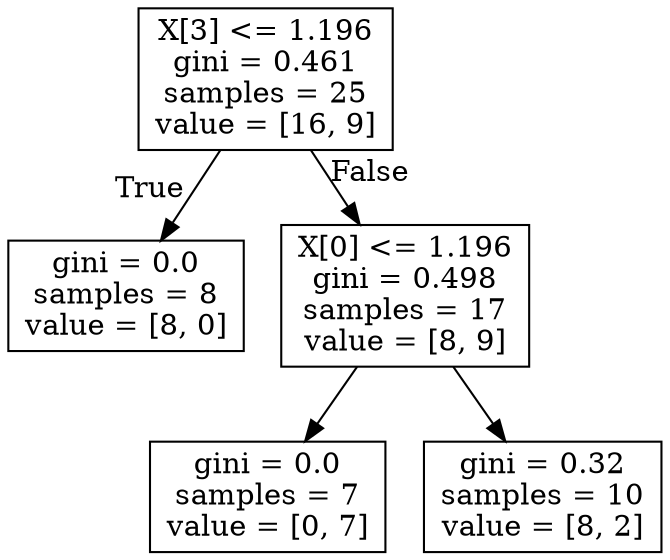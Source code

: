 digraph Tree {
node [shape=box] ;
0 [label="X[3] <= 1.196\ngini = 0.461\nsamples = 25\nvalue = [16, 9]"] ;
1 [label="gini = 0.0\nsamples = 8\nvalue = [8, 0]"] ;
0 -> 1 [labeldistance=2.5, labelangle=45, headlabel="True"] ;
2 [label="X[0] <= 1.196\ngini = 0.498\nsamples = 17\nvalue = [8, 9]"] ;
0 -> 2 [labeldistance=2.5, labelangle=-45, headlabel="False"] ;
3 [label="gini = 0.0\nsamples = 7\nvalue = [0, 7]"] ;
2 -> 3 ;
4 [label="gini = 0.32\nsamples = 10\nvalue = [8, 2]"] ;
2 -> 4 ;
}